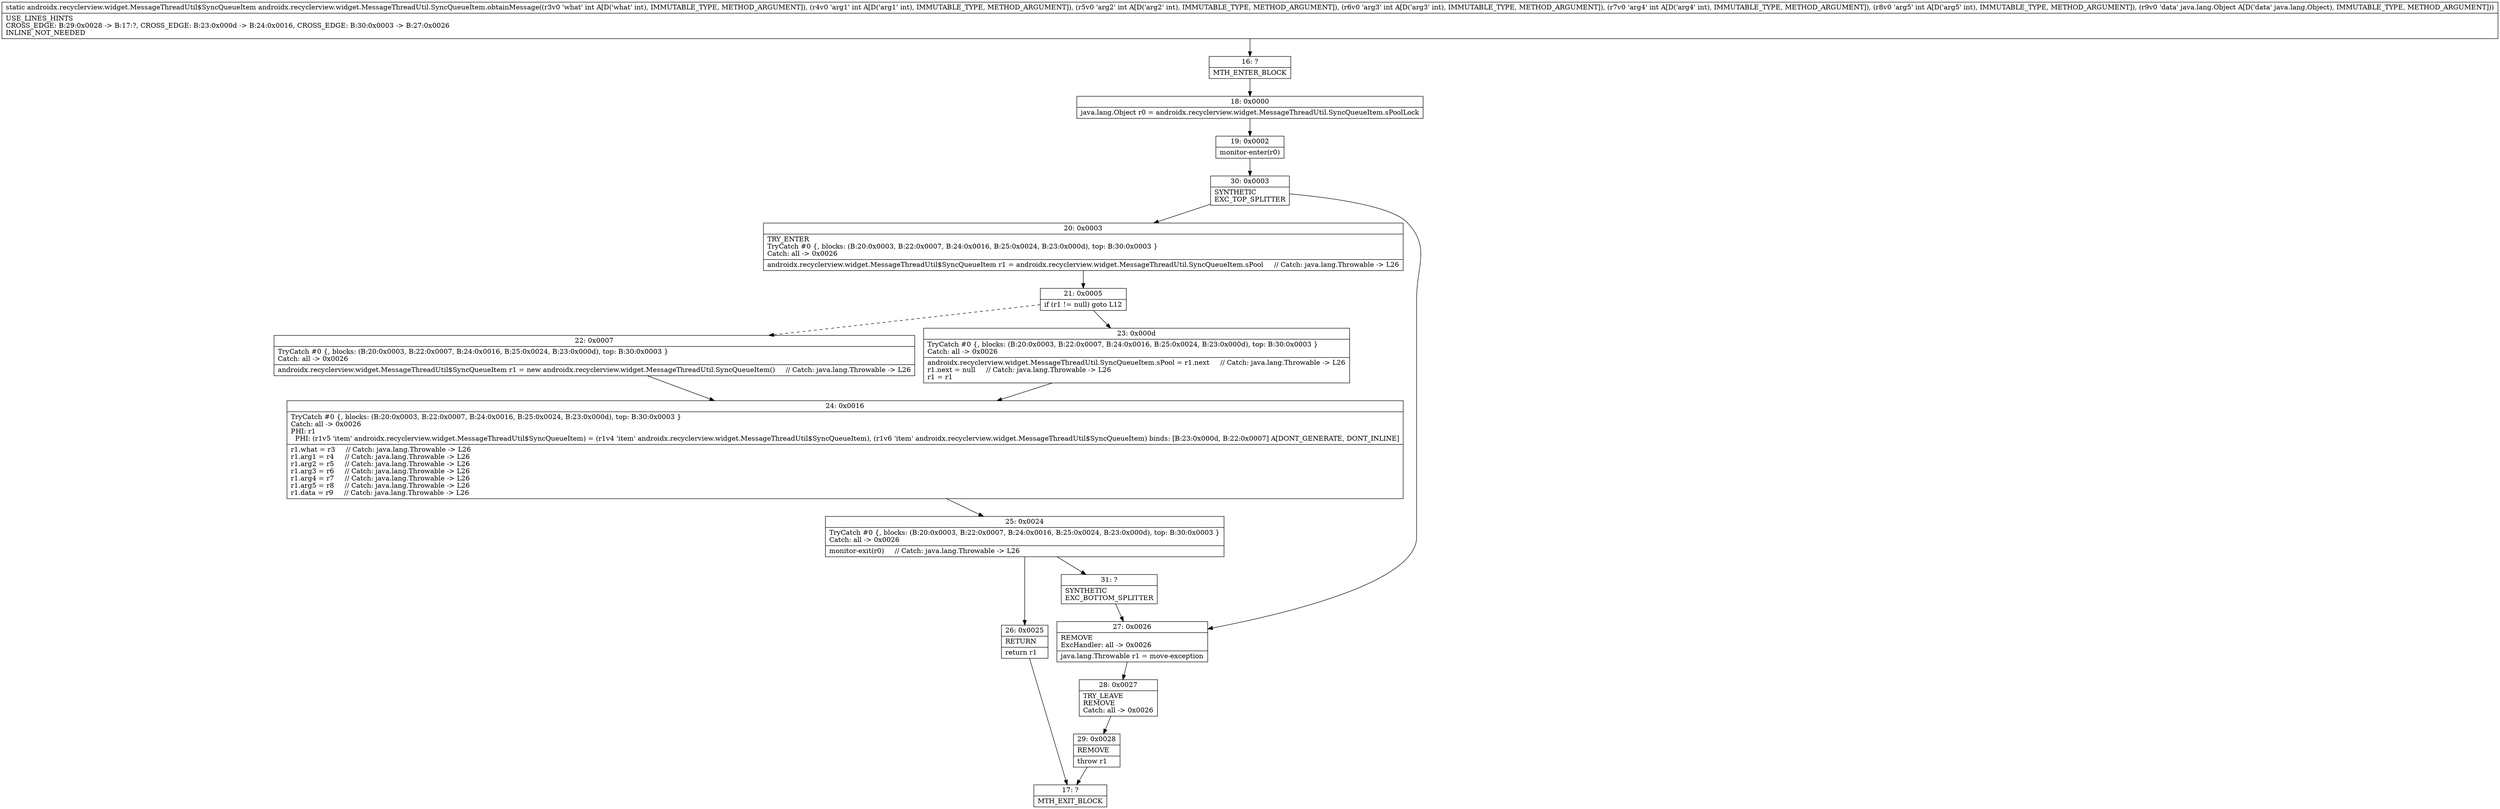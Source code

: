 digraph "CFG forandroidx.recyclerview.widget.MessageThreadUtil.SyncQueueItem.obtainMessage(IIIIIILjava\/lang\/Object;)Landroidx\/recyclerview\/widget\/MessageThreadUtil$SyncQueueItem;" {
Node_16 [shape=record,label="{16\:\ ?|MTH_ENTER_BLOCK\l}"];
Node_18 [shape=record,label="{18\:\ 0x0000|java.lang.Object r0 = androidx.recyclerview.widget.MessageThreadUtil.SyncQueueItem.sPoolLock\l}"];
Node_19 [shape=record,label="{19\:\ 0x0002|monitor\-enter(r0)\l}"];
Node_30 [shape=record,label="{30\:\ 0x0003|SYNTHETIC\lEXC_TOP_SPLITTER\l}"];
Node_20 [shape=record,label="{20\:\ 0x0003|TRY_ENTER\lTryCatch #0 \{, blocks: (B:20:0x0003, B:22:0x0007, B:24:0x0016, B:25:0x0024, B:23:0x000d), top: B:30:0x0003 \}\lCatch: all \-\> 0x0026\l|androidx.recyclerview.widget.MessageThreadUtil$SyncQueueItem r1 = androidx.recyclerview.widget.MessageThreadUtil.SyncQueueItem.sPool     \/\/ Catch: java.lang.Throwable \-\> L26\l}"];
Node_21 [shape=record,label="{21\:\ 0x0005|if (r1 != null) goto L12\l}"];
Node_22 [shape=record,label="{22\:\ 0x0007|TryCatch #0 \{, blocks: (B:20:0x0003, B:22:0x0007, B:24:0x0016, B:25:0x0024, B:23:0x000d), top: B:30:0x0003 \}\lCatch: all \-\> 0x0026\l|androidx.recyclerview.widget.MessageThreadUtil$SyncQueueItem r1 = new androidx.recyclerview.widget.MessageThreadUtil.SyncQueueItem()     \/\/ Catch: java.lang.Throwable \-\> L26\l}"];
Node_24 [shape=record,label="{24\:\ 0x0016|TryCatch #0 \{, blocks: (B:20:0x0003, B:22:0x0007, B:24:0x0016, B:25:0x0024, B:23:0x000d), top: B:30:0x0003 \}\lCatch: all \-\> 0x0026\lPHI: r1 \l  PHI: (r1v5 'item' androidx.recyclerview.widget.MessageThreadUtil$SyncQueueItem) = (r1v4 'item' androidx.recyclerview.widget.MessageThreadUtil$SyncQueueItem), (r1v6 'item' androidx.recyclerview.widget.MessageThreadUtil$SyncQueueItem) binds: [B:23:0x000d, B:22:0x0007] A[DONT_GENERATE, DONT_INLINE]\l|r1.what = r3     \/\/ Catch: java.lang.Throwable \-\> L26\lr1.arg1 = r4     \/\/ Catch: java.lang.Throwable \-\> L26\lr1.arg2 = r5     \/\/ Catch: java.lang.Throwable \-\> L26\lr1.arg3 = r6     \/\/ Catch: java.lang.Throwable \-\> L26\lr1.arg4 = r7     \/\/ Catch: java.lang.Throwable \-\> L26\lr1.arg5 = r8     \/\/ Catch: java.lang.Throwable \-\> L26\lr1.data = r9     \/\/ Catch: java.lang.Throwable \-\> L26\l}"];
Node_25 [shape=record,label="{25\:\ 0x0024|TryCatch #0 \{, blocks: (B:20:0x0003, B:22:0x0007, B:24:0x0016, B:25:0x0024, B:23:0x000d), top: B:30:0x0003 \}\lCatch: all \-\> 0x0026\l|monitor\-exit(r0)     \/\/ Catch: java.lang.Throwable \-\> L26\l}"];
Node_26 [shape=record,label="{26\:\ 0x0025|RETURN\l|return r1\l}"];
Node_17 [shape=record,label="{17\:\ ?|MTH_EXIT_BLOCK\l}"];
Node_31 [shape=record,label="{31\:\ ?|SYNTHETIC\lEXC_BOTTOM_SPLITTER\l}"];
Node_23 [shape=record,label="{23\:\ 0x000d|TryCatch #0 \{, blocks: (B:20:0x0003, B:22:0x0007, B:24:0x0016, B:25:0x0024, B:23:0x000d), top: B:30:0x0003 \}\lCatch: all \-\> 0x0026\l|androidx.recyclerview.widget.MessageThreadUtil.SyncQueueItem.sPool = r1.next     \/\/ Catch: java.lang.Throwable \-\> L26\lr1.next = null     \/\/ Catch: java.lang.Throwable \-\> L26\lr1 = r1\l}"];
Node_27 [shape=record,label="{27\:\ 0x0026|REMOVE\lExcHandler: all \-\> 0x0026\l|java.lang.Throwable r1 = move\-exception\l}"];
Node_28 [shape=record,label="{28\:\ 0x0027|TRY_LEAVE\lREMOVE\lCatch: all \-\> 0x0026\l}"];
Node_29 [shape=record,label="{29\:\ 0x0028|REMOVE\l|throw r1\l}"];
MethodNode[shape=record,label="{static androidx.recyclerview.widget.MessageThreadUtil$SyncQueueItem androidx.recyclerview.widget.MessageThreadUtil.SyncQueueItem.obtainMessage((r3v0 'what' int A[D('what' int), IMMUTABLE_TYPE, METHOD_ARGUMENT]), (r4v0 'arg1' int A[D('arg1' int), IMMUTABLE_TYPE, METHOD_ARGUMENT]), (r5v0 'arg2' int A[D('arg2' int), IMMUTABLE_TYPE, METHOD_ARGUMENT]), (r6v0 'arg3' int A[D('arg3' int), IMMUTABLE_TYPE, METHOD_ARGUMENT]), (r7v0 'arg4' int A[D('arg4' int), IMMUTABLE_TYPE, METHOD_ARGUMENT]), (r8v0 'arg5' int A[D('arg5' int), IMMUTABLE_TYPE, METHOD_ARGUMENT]), (r9v0 'data' java.lang.Object A[D('data' java.lang.Object), IMMUTABLE_TYPE, METHOD_ARGUMENT]))  | USE_LINES_HINTS\lCROSS_EDGE: B:29:0x0028 \-\> B:17:?, CROSS_EDGE: B:23:0x000d \-\> B:24:0x0016, CROSS_EDGE: B:30:0x0003 \-\> B:27:0x0026\lINLINE_NOT_NEEDED\l}"];
MethodNode -> Node_16;Node_16 -> Node_18;
Node_18 -> Node_19;
Node_19 -> Node_30;
Node_30 -> Node_20;
Node_30 -> Node_27;
Node_20 -> Node_21;
Node_21 -> Node_22[style=dashed];
Node_21 -> Node_23;
Node_22 -> Node_24;
Node_24 -> Node_25;
Node_25 -> Node_26;
Node_25 -> Node_31;
Node_26 -> Node_17;
Node_31 -> Node_27;
Node_23 -> Node_24;
Node_27 -> Node_28;
Node_28 -> Node_29;
Node_29 -> Node_17;
}

